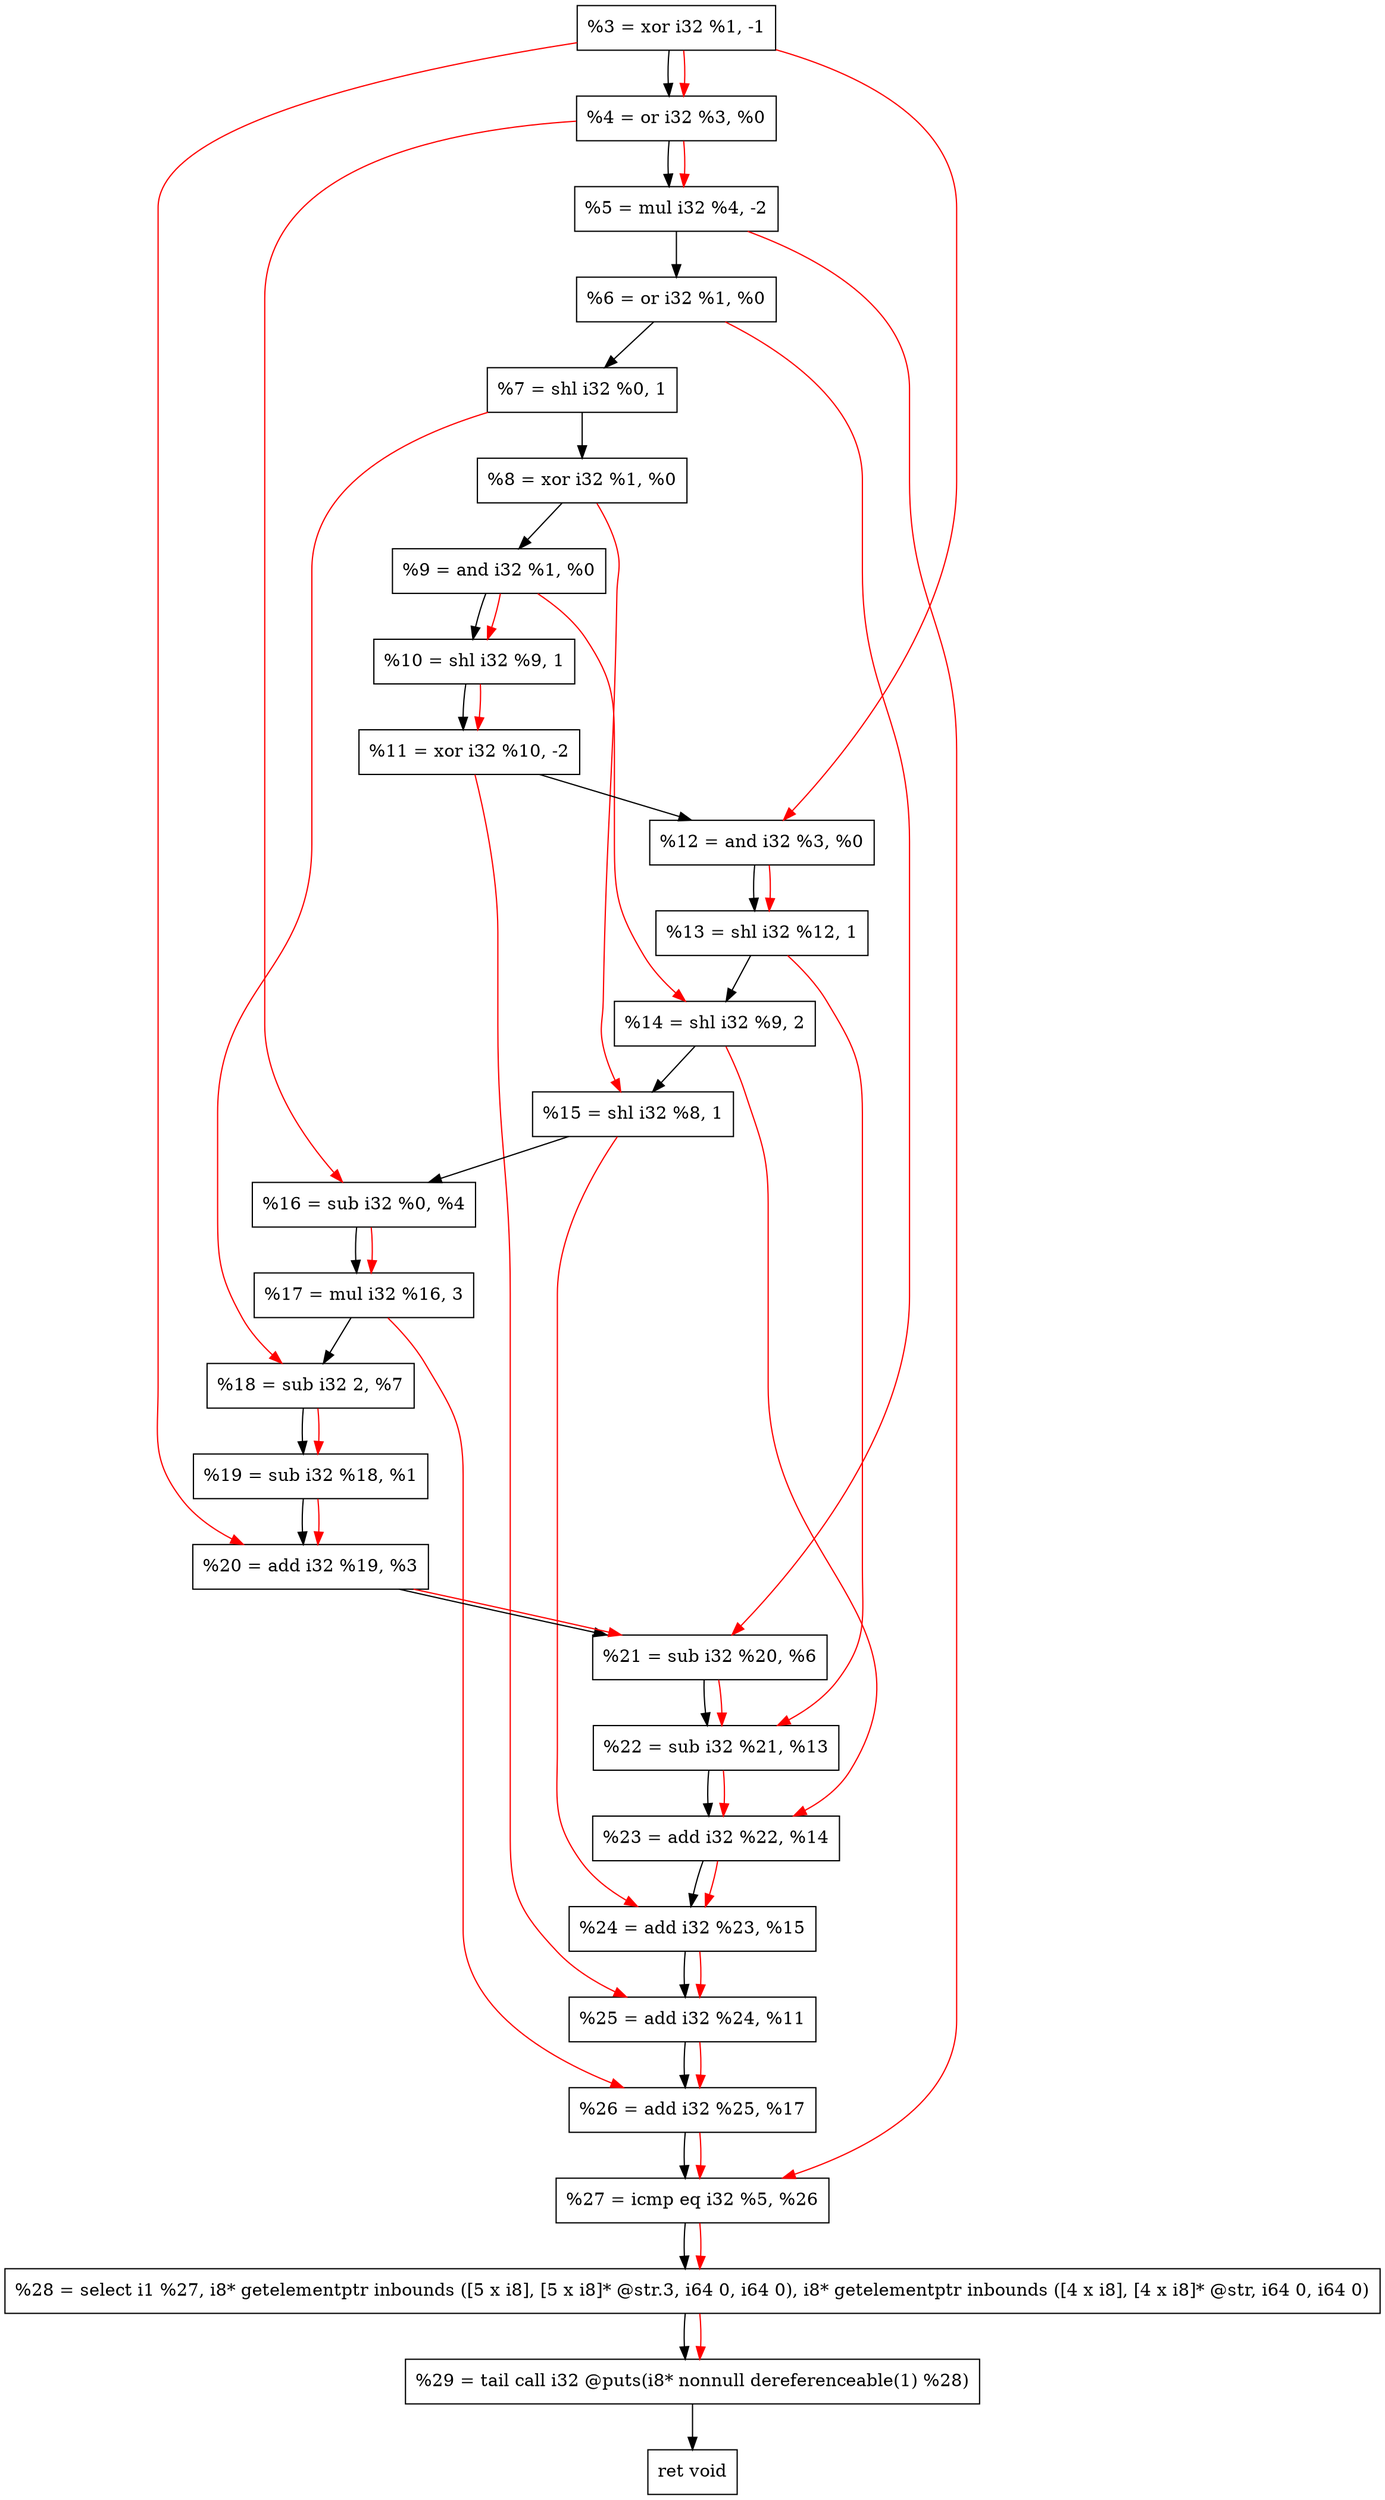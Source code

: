digraph "DFG for'crackme' function" {
	Node0x1a7eba0[shape=record, label="  %3 = xor i32 %1, -1"];
	Node0x1a7ec10[shape=record, label="  %4 = or i32 %3, %0"];
	Node0x1a7ecd0[shape=record, label="  %5 = mul i32 %4, -2"];
	Node0x1a7ed40[shape=record, label="  %6 = or i32 %1, %0"];
	Node0x1a7ede0[shape=record, label="  %7 = shl i32 %0, 1"];
	Node0x1a7ee50[shape=record, label="  %8 = xor i32 %1, %0"];
	Node0x1a7eec0[shape=record, label="  %9 = and i32 %1, %0"];
	Node0x1a7ef30[shape=record, label="  %10 = shl i32 %9, 1"];
	Node0x1a7efa0[shape=record, label="  %11 = xor i32 %10, -2"];
	Node0x1a7f010[shape=record, label="  %12 = and i32 %3, %0"];
	Node0x1a7f080[shape=record, label="  %13 = shl i32 %12, 1"];
	Node0x1a7f120[shape=record, label="  %14 = shl i32 %9, 2"];
	Node0x1a7f190[shape=record, label="  %15 = shl i32 %8, 1"];
	Node0x1a7f200[shape=record, label="  %16 = sub i32 %0, %4"];
	Node0x1a7f2a0[shape=record, label="  %17 = mul i32 %16, 3"];
	Node0x1a7f310[shape=record, label="  %18 = sub i32 2, %7"];
	Node0x1a7f380[shape=record, label="  %19 = sub i32 %18, %1"];
	Node0x1a7f3f0[shape=record, label="  %20 = add i32 %19, %3"];
	Node0x1a7f460[shape=record, label="  %21 = sub i32 %20, %6"];
	Node0x1a7f4d0[shape=record, label="  %22 = sub i32 %21, %13"];
	Node0x1a7f540[shape=record, label="  %23 = add i32 %22, %14"];
	Node0x1a7f5b0[shape=record, label="  %24 = add i32 %23, %15"];
	Node0x1a7f620[shape=record, label="  %25 = add i32 %24, %11"];
	Node0x1a7f690[shape=record, label="  %26 = add i32 %25, %17"];
	Node0x1a7f700[shape=record, label="  %27 = icmp eq i32 %5, %26"];
	Node0x1a1f268[shape=record, label="  %28 = select i1 %27, i8* getelementptr inbounds ([5 x i8], [5 x i8]* @str.3, i64 0, i64 0), i8* getelementptr inbounds ([4 x i8], [4 x i8]* @str, i64 0, i64 0)"];
	Node0x1a7fba0[shape=record, label="  %29 = tail call i32 @puts(i8* nonnull dereferenceable(1) %28)"];
	Node0x1a7fbf0[shape=record, label="  ret void"];
	Node0x1a7eba0 -> Node0x1a7ec10;
	Node0x1a7ec10 -> Node0x1a7ecd0;
	Node0x1a7ecd0 -> Node0x1a7ed40;
	Node0x1a7ed40 -> Node0x1a7ede0;
	Node0x1a7ede0 -> Node0x1a7ee50;
	Node0x1a7ee50 -> Node0x1a7eec0;
	Node0x1a7eec0 -> Node0x1a7ef30;
	Node0x1a7ef30 -> Node0x1a7efa0;
	Node0x1a7efa0 -> Node0x1a7f010;
	Node0x1a7f010 -> Node0x1a7f080;
	Node0x1a7f080 -> Node0x1a7f120;
	Node0x1a7f120 -> Node0x1a7f190;
	Node0x1a7f190 -> Node0x1a7f200;
	Node0x1a7f200 -> Node0x1a7f2a0;
	Node0x1a7f2a0 -> Node0x1a7f310;
	Node0x1a7f310 -> Node0x1a7f380;
	Node0x1a7f380 -> Node0x1a7f3f0;
	Node0x1a7f3f0 -> Node0x1a7f460;
	Node0x1a7f460 -> Node0x1a7f4d0;
	Node0x1a7f4d0 -> Node0x1a7f540;
	Node0x1a7f540 -> Node0x1a7f5b0;
	Node0x1a7f5b0 -> Node0x1a7f620;
	Node0x1a7f620 -> Node0x1a7f690;
	Node0x1a7f690 -> Node0x1a7f700;
	Node0x1a7f700 -> Node0x1a1f268;
	Node0x1a1f268 -> Node0x1a7fba0;
	Node0x1a7fba0 -> Node0x1a7fbf0;
edge [color=red]
	Node0x1a7eba0 -> Node0x1a7ec10;
	Node0x1a7ec10 -> Node0x1a7ecd0;
	Node0x1a7eec0 -> Node0x1a7ef30;
	Node0x1a7ef30 -> Node0x1a7efa0;
	Node0x1a7eba0 -> Node0x1a7f010;
	Node0x1a7f010 -> Node0x1a7f080;
	Node0x1a7eec0 -> Node0x1a7f120;
	Node0x1a7ee50 -> Node0x1a7f190;
	Node0x1a7ec10 -> Node0x1a7f200;
	Node0x1a7f200 -> Node0x1a7f2a0;
	Node0x1a7ede0 -> Node0x1a7f310;
	Node0x1a7f310 -> Node0x1a7f380;
	Node0x1a7f380 -> Node0x1a7f3f0;
	Node0x1a7eba0 -> Node0x1a7f3f0;
	Node0x1a7f3f0 -> Node0x1a7f460;
	Node0x1a7ed40 -> Node0x1a7f460;
	Node0x1a7f460 -> Node0x1a7f4d0;
	Node0x1a7f080 -> Node0x1a7f4d0;
	Node0x1a7f4d0 -> Node0x1a7f540;
	Node0x1a7f120 -> Node0x1a7f540;
	Node0x1a7f540 -> Node0x1a7f5b0;
	Node0x1a7f190 -> Node0x1a7f5b0;
	Node0x1a7f5b0 -> Node0x1a7f620;
	Node0x1a7efa0 -> Node0x1a7f620;
	Node0x1a7f620 -> Node0x1a7f690;
	Node0x1a7f2a0 -> Node0x1a7f690;
	Node0x1a7ecd0 -> Node0x1a7f700;
	Node0x1a7f690 -> Node0x1a7f700;
	Node0x1a7f700 -> Node0x1a1f268;
	Node0x1a1f268 -> Node0x1a7fba0;
}
